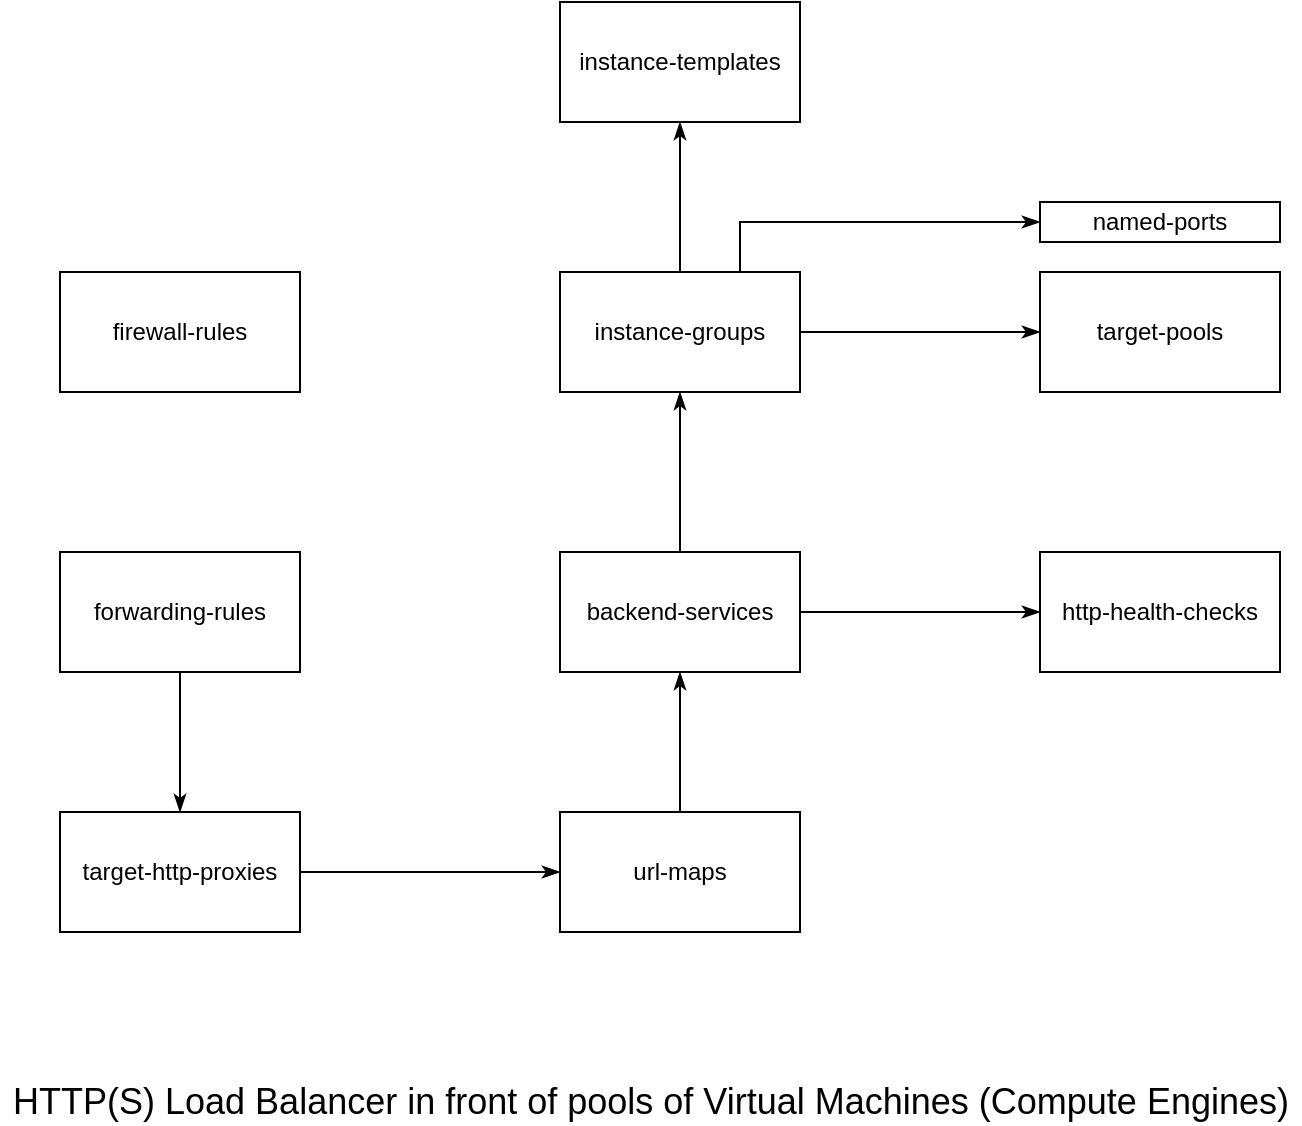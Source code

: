 <mxfile version="13.2.4" type="device"><diagram id="5C83LUsdFTHvA62mqKAl" name="Page-1"><mxGraphModel dx="1422" dy="729" grid="1" gridSize="10" guides="1" tooltips="1" connect="1" arrows="1" fold="1" page="1" pageScale="1" pageWidth="850" pageHeight="1100" math="0" shadow="0"><root><mxCell id="0"/><mxCell id="1" parent="0"/><mxCell id="6-ZD5gMjh1oKi8t0AG03-5" style="edgeStyle=orthogonalEdgeStyle;rounded=0;orthogonalLoop=1;jettySize=auto;html=1;exitX=0.5;exitY=1;exitDx=0;exitDy=0;startArrow=classicThin;startFill=1;endArrow=none;endFill=0;" edge="1" parent="1" source="6-ZD5gMjh1oKi8t0AG03-1" target="6-ZD5gMjh1oKi8t0AG03-2"><mxGeometry relative="1" as="geometry"/></mxCell><mxCell id="6-ZD5gMjh1oKi8t0AG03-1" value="instance-templates" style="rounded=0;whiteSpace=wrap;html=1;" vertex="1" parent="1"><mxGeometry x="400" y="60" width="120" height="60" as="geometry"/></mxCell><mxCell id="6-ZD5gMjh1oKi8t0AG03-14" style="edgeStyle=orthogonalEdgeStyle;rounded=0;orthogonalLoop=1;jettySize=auto;html=1;exitX=0.5;exitY=1;exitDx=0;exitDy=0;startArrow=classicThin;startFill=1;endArrow=none;endFill=0;" edge="1" parent="1" source="6-ZD5gMjh1oKi8t0AG03-2" target="6-ZD5gMjh1oKi8t0AG03-12"><mxGeometry relative="1" as="geometry"/></mxCell><mxCell id="6-ZD5gMjh1oKi8t0AG03-2" value="instance-groups" style="rounded=0;whiteSpace=wrap;html=1;" vertex="1" parent="1"><mxGeometry x="400" y="195" width="120" height="60" as="geometry"/></mxCell><mxCell id="6-ZD5gMjh1oKi8t0AG03-7" style="edgeStyle=orthogonalEdgeStyle;rounded=0;orthogonalLoop=1;jettySize=auto;html=1;exitX=0;exitY=0.5;exitDx=0;exitDy=0;entryX=1;entryY=0.5;entryDx=0;entryDy=0;startArrow=classicThin;startFill=1;endArrow=none;endFill=0;" edge="1" parent="1" source="6-ZD5gMjh1oKi8t0AG03-3" target="6-ZD5gMjh1oKi8t0AG03-2"><mxGeometry relative="1" as="geometry"/></mxCell><mxCell id="6-ZD5gMjh1oKi8t0AG03-3" value="target-pools" style="rounded=0;whiteSpace=wrap;html=1;" vertex="1" parent="1"><mxGeometry x="640" y="195" width="120" height="60" as="geometry"/></mxCell><mxCell id="6-ZD5gMjh1oKi8t0AG03-4" value="firewall-rules" style="rounded=0;whiteSpace=wrap;html=1;" vertex="1" parent="1"><mxGeometry x="150" y="195" width="120" height="60" as="geometry"/></mxCell><mxCell id="6-ZD5gMjh1oKi8t0AG03-8" value="forwarding-rules" style="rounded=0;whiteSpace=wrap;html=1;" vertex="1" parent="1"><mxGeometry x="150" y="335" width="120" height="60" as="geometry"/></mxCell><mxCell id="6-ZD5gMjh1oKi8t0AG03-10" value="&lt;font style=&quot;font-size: 18px&quot;&gt;HTTP(S) Load Balancer in front of pools of Virtual Machines (Compute Engines)&lt;/font&gt;" style="text;html=1;resizable=0;autosize=1;align=center;verticalAlign=middle;points=[];fillColor=none;strokeColor=none;rounded=0;" vertex="1" parent="1"><mxGeometry x="120" y="600" width="650" height="20" as="geometry"/></mxCell><mxCell id="6-ZD5gMjh1oKi8t0AG03-13" style="edgeStyle=orthogonalEdgeStyle;rounded=0;orthogonalLoop=1;jettySize=auto;html=1;exitX=0;exitY=0.5;exitDx=0;exitDy=0;entryX=1;entryY=0.5;entryDx=0;entryDy=0;startArrow=classicThin;startFill=1;endArrow=none;endFill=0;" edge="1" parent="1" source="6-ZD5gMjh1oKi8t0AG03-11" target="6-ZD5gMjh1oKi8t0AG03-12"><mxGeometry relative="1" as="geometry"/></mxCell><mxCell id="6-ZD5gMjh1oKi8t0AG03-11" value="http-health-checks" style="rounded=0;whiteSpace=wrap;html=1;" vertex="1" parent="1"><mxGeometry x="640" y="335" width="120" height="60" as="geometry"/></mxCell><mxCell id="6-ZD5gMjh1oKi8t0AG03-16" style="edgeStyle=orthogonalEdgeStyle;rounded=0;orthogonalLoop=1;jettySize=auto;html=1;exitX=0.5;exitY=1;exitDx=0;exitDy=0;startArrow=classicThin;startFill=1;endArrow=none;endFill=0;" edge="1" parent="1" source="6-ZD5gMjh1oKi8t0AG03-12" target="6-ZD5gMjh1oKi8t0AG03-15"><mxGeometry relative="1" as="geometry"/></mxCell><mxCell id="6-ZD5gMjh1oKi8t0AG03-12" value="backend-services" style="rounded=0;whiteSpace=wrap;html=1;" vertex="1" parent="1"><mxGeometry x="400" y="335" width="120" height="60" as="geometry"/></mxCell><mxCell id="6-ZD5gMjh1oKi8t0AG03-18" style="edgeStyle=orthogonalEdgeStyle;rounded=0;orthogonalLoop=1;jettySize=auto;html=1;exitX=0;exitY=0.5;exitDx=0;exitDy=0;startArrow=classicThin;startFill=1;endArrow=none;endFill=0;" edge="1" parent="1" source="6-ZD5gMjh1oKi8t0AG03-15" target="6-ZD5gMjh1oKi8t0AG03-17"><mxGeometry relative="1" as="geometry"/></mxCell><mxCell id="6-ZD5gMjh1oKi8t0AG03-15" value="url-maps" style="rounded=0;whiteSpace=wrap;html=1;" vertex="1" parent="1"><mxGeometry x="400" y="465" width="120" height="60" as="geometry"/></mxCell><mxCell id="6-ZD5gMjh1oKi8t0AG03-19" style="edgeStyle=orthogonalEdgeStyle;rounded=0;orthogonalLoop=1;jettySize=auto;html=1;exitX=0.5;exitY=0;exitDx=0;exitDy=0;entryX=0.5;entryY=1;entryDx=0;entryDy=0;startArrow=classicThin;startFill=1;endArrow=none;endFill=0;" edge="1" parent="1" source="6-ZD5gMjh1oKi8t0AG03-17" target="6-ZD5gMjh1oKi8t0AG03-8"><mxGeometry relative="1" as="geometry"/></mxCell><mxCell id="6-ZD5gMjh1oKi8t0AG03-17" value="target-http-proxies" style="rounded=0;whiteSpace=wrap;html=1;" vertex="1" parent="1"><mxGeometry x="150" y="465" width="120" height="60" as="geometry"/></mxCell><mxCell id="6-ZD5gMjh1oKi8t0AG03-21" style="edgeStyle=orthogonalEdgeStyle;rounded=0;orthogonalLoop=1;jettySize=auto;html=1;entryX=0.75;entryY=0;entryDx=0;entryDy=0;startArrow=classicThin;startFill=1;endArrow=none;endFill=0;" edge="1" parent="1" source="6-ZD5gMjh1oKi8t0AG03-20" target="6-ZD5gMjh1oKi8t0AG03-2"><mxGeometry relative="1" as="geometry"/></mxCell><mxCell id="6-ZD5gMjh1oKi8t0AG03-20" value="named-ports" style="rounded=0;whiteSpace=wrap;html=1;" vertex="1" parent="1"><mxGeometry x="640" y="160" width="120" height="20" as="geometry"/></mxCell></root></mxGraphModel></diagram></mxfile>